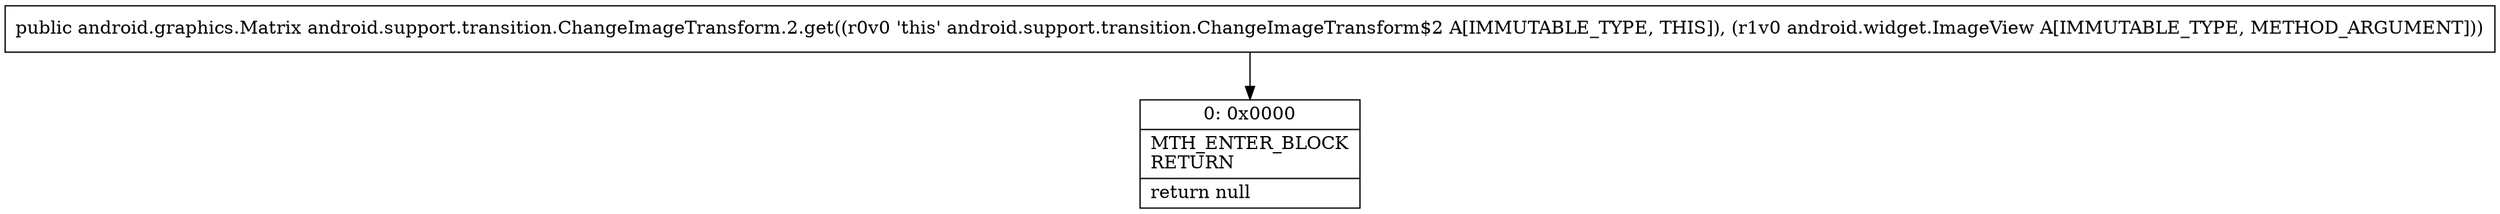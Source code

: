 digraph "CFG forandroid.support.transition.ChangeImageTransform.2.get(Landroid\/widget\/ImageView;)Landroid\/graphics\/Matrix;" {
Node_0 [shape=record,label="{0\:\ 0x0000|MTH_ENTER_BLOCK\lRETURN\l|return null\l}"];
MethodNode[shape=record,label="{public android.graphics.Matrix android.support.transition.ChangeImageTransform.2.get((r0v0 'this' android.support.transition.ChangeImageTransform$2 A[IMMUTABLE_TYPE, THIS]), (r1v0 android.widget.ImageView A[IMMUTABLE_TYPE, METHOD_ARGUMENT])) }"];
MethodNode -> Node_0;
}


